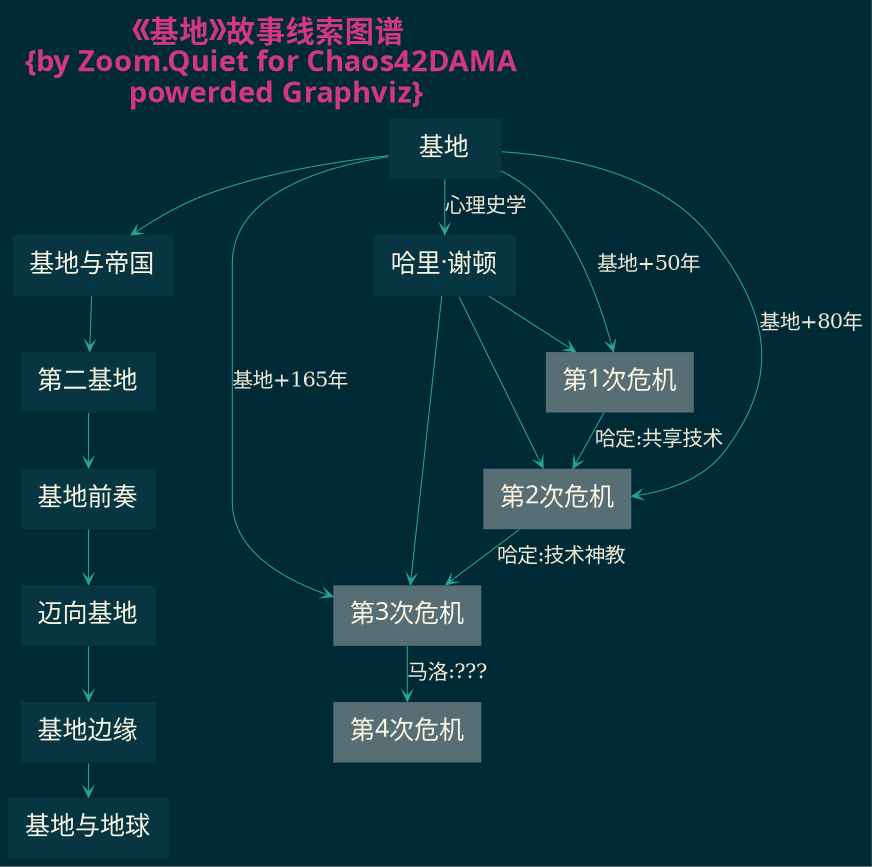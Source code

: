 digraph Issac_Asimov_Foundation {
/*生成命令:
$ dot -Tjpeg Alf_layla_wa_layla0000.dot -o Alf_layla_wa_layla0000.jpg
 -Tcmapx -o map101camp1py_ch00.map
$ python ../dotools/gen2htm4io101camp.py -t ../dotools/tpl_idx.htm -i "101camp1py ch0 知识点图谱" -d map101camp1py_ch00.dot -o map101camp1py_ch00.html

##############################################################################
#   全局设定
##############################################################################
*/
    graph [label="《基地》故事线索图谱 \n{by Zoom.Quiet for Chaos42DAMA\n powerded Graphviz}"
        , fontsize=14.0
        , fontcolor="#D33682"
        , fontname="思源宋体 CN,Heavy"

        , labeljust="l",labelloc="t",center=1
        , ranksep=0.1,center=1,ratio=compress
        , rankdir=TB
        //, rankdir=LR
        , bgcolor="#002B36"
        , dpi = 200  /* 300 600 1200 */
        , outputorder="edgesfirst"
        ];

    node[fontsize=12.0,height=0.4
        , style="filled,setlinewidth(0.5)"
        , fillcolor="#073642"
        , fontcolor="#FDF6E3"
        , color=gray
        , shape=plaintext
        , fontname="更纱黑体 Mono SC Nerd"
        ];

    edge [fontsize=10.0
        , fontcolor="#EEE8D5"
        , color="#2AA198"
        , arrowsize=0.5,arrowhead=vee,arrowtail=none
        , style="setlinewidth(0.5)"
        ];

/*
##############################################################################
#   block relation
##############################################################################
*/


    F1  [label="基地"];
    F2  [label="基地与帝国"];
    F3  [label="第二基地"];
    F4  [label="基地前奏"];
    F5  [label="迈向基地"];
    F6  [label="基地边缘"];
    F7  [label="基地与地球"];

    F1->F2->F3->F4->F5->F6->F7;

    Seldon  [label="哈里·谢顿"];
    F1->Seldon  [label="心理史学"];
    
    crisis_1  [label="第1次危机",fillcolor="#586E75"];
    crisis_2  [label="第2次危机",fillcolor="#586E75"];
    crisis_3  [label="第3次危机",fillcolor="#586E75"];
    crisis_4  [label="第4次危机",fillcolor="#586E75"];


    F1->crisis_1 [label="基地+50年"];
    F1->crisis_2[label="基地+80年"];
    F1->crisis_3 [label="基地+165年"];

    Seldon->{crisis_1,crisis_2,crisis_3};

    crisis_1->crisis_2[label="哈定:共享技术"];
    crisis_2->crisis_3[label="哈定:技术神教"];
    crisis_3->crisis_4[label="马洛:???"];
    

##############################################################################
#   global relation
##############################################################################



    
/*
    PYC->ch00 [label="project0",style="setlinewidth(4)",color=green];
    ch00->ch01->ch02->ch03->ch04->ch05->ch06->ch07->ch08->ch09 [label="",style="setlinewidth(3)",color=green];

    ch09->PYC [label="",style="dotted",color=green];

    mailme [label="邮件",shape=ellipse,style="filled,dashed,setlinewidth(5)"
        ,color="#333333",fillcolor=dimgray
        ,URL="mailto:guru101camp@googlegroups.com?subject=[101camp1py] "];

    H2AQTSW [label="提问的智慧",shape=ellipse
        ,style="filled,dashed,setlinewidth(3)"
        ,color="#353535",fillcolor=dimgray
        ,URL="https://github.com/DebugUself/How-To-Ask-Questions-The-Smart-Way/blob/master/README-zh_CN.md"];

    ZQ  [label="返回\n",shape=ellipse,style="dotted"
        ,URL="https://gitlab.com/101camp"];


    edge [style=invis];
    {mailme ZQ H2AQTSW}->PYC;

    title->ZQ;
    mailme->OBP;

    title [label="101.pythonic\n课程知识点关系\n{gen. by Graphviz}"
                URL="#"];
    

*/

}
